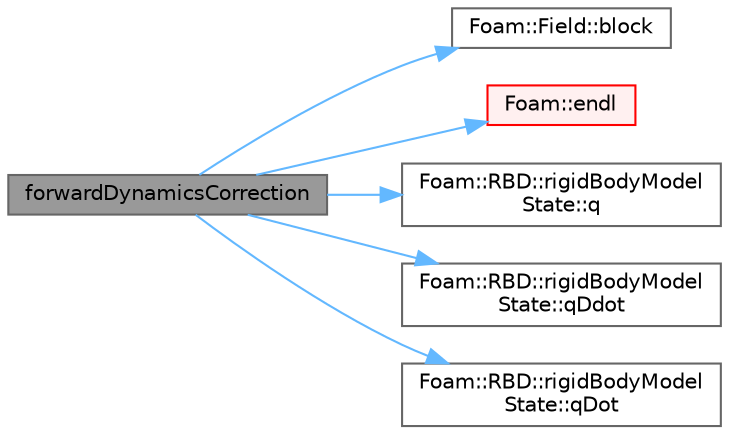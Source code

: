 digraph "forwardDynamicsCorrection"
{
 // LATEX_PDF_SIZE
  bgcolor="transparent";
  edge [fontname=Helvetica,fontsize=10,labelfontname=Helvetica,labelfontsize=10];
  node [fontname=Helvetica,fontsize=10,shape=box,height=0.2,width=0.4];
  rankdir="LR";
  Node1 [id="Node000001",label="forwardDynamicsCorrection",height=0.2,width=0.4,color="gray40", fillcolor="grey60", style="filled", fontcolor="black",tooltip=" "];
  Node1 -> Node2 [id="edge1_Node000001_Node000002",color="steelblue1",style="solid",tooltip=" "];
  Node2 [id="Node000002",label="Foam::Field::block",height=0.2,width=0.4,color="grey40", fillcolor="white", style="filled",URL="$classFoam_1_1Field.html#af0e256f83767f6670bd86534b20bf3de",tooltip=" "];
  Node1 -> Node3 [id="edge2_Node000001_Node000003",color="steelblue1",style="solid",tooltip=" "];
  Node3 [id="Node000003",label="Foam::endl",height=0.2,width=0.4,color="red", fillcolor="#FFF0F0", style="filled",URL="$namespaceFoam.html#a7d5eca45a323264dc5fe811500ebda47",tooltip=" "];
  Node1 -> Node7 [id="edge3_Node000001_Node000007",color="steelblue1",style="solid",tooltip=" "];
  Node7 [id="Node000007",label="Foam::RBD::rigidBodyModel\lState::q",height=0.2,width=0.4,color="grey40", fillcolor="white", style="filled",URL="$classFoam_1_1RBD_1_1rigidBodyModelState.html#ac3a822928736024284c5a848a380fba4",tooltip=" "];
  Node1 -> Node8 [id="edge4_Node000001_Node000008",color="steelblue1",style="solid",tooltip=" "];
  Node8 [id="Node000008",label="Foam::RBD::rigidBodyModel\lState::qDdot",height=0.2,width=0.4,color="grey40", fillcolor="white", style="filled",URL="$classFoam_1_1RBD_1_1rigidBodyModelState.html#a40bb05e0b45348f4133ec0b1e0966629",tooltip=" "];
  Node1 -> Node9 [id="edge5_Node000001_Node000009",color="steelblue1",style="solid",tooltip=" "];
  Node9 [id="Node000009",label="Foam::RBD::rigidBodyModel\lState::qDot",height=0.2,width=0.4,color="grey40", fillcolor="white", style="filled",URL="$classFoam_1_1RBD_1_1rigidBodyModelState.html#a619df6089d8e19bdd48e0ec16aac4030",tooltip=" "];
}
